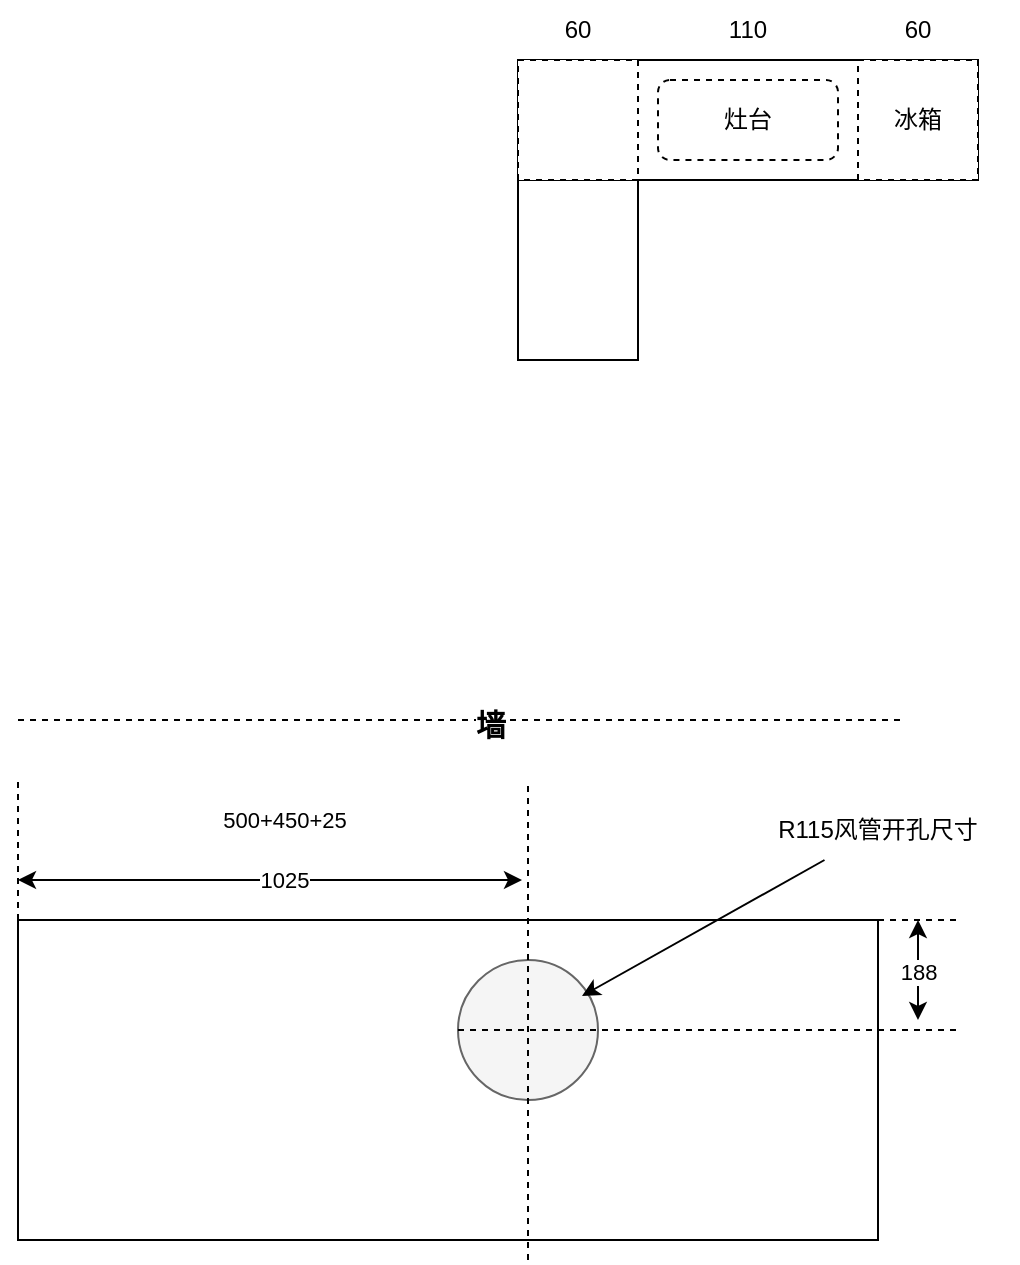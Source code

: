 <mxfile version="27.1.4">
  <diagram name="第 1 页" id="qWH0tejkIUYA-mNvJ_dW">
    <mxGraphModel dx="788" dy="355" grid="1" gridSize="10" guides="1" tooltips="1" connect="1" arrows="1" fold="1" page="1" pageScale="1" pageWidth="827" pageHeight="1169" math="0" shadow="0">
      <root>
        <mxCell id="0" />
        <mxCell id="1" parent="0" />
        <mxCell id="kG2VPN0yLixIVYURetCY-2" value="" style="rounded=0;whiteSpace=wrap;html=1;" vertex="1" parent="1">
          <mxGeometry x="290" y="360" width="230" height="60" as="geometry" />
        </mxCell>
        <mxCell id="kG2VPN0yLixIVYURetCY-3" value="" style="rounded=0;whiteSpace=wrap;html=1;" vertex="1" parent="1">
          <mxGeometry x="290" y="420" width="60" height="90" as="geometry" />
        </mxCell>
        <mxCell id="kG2VPN0yLixIVYURetCY-4" value="冰箱" style="rounded=0;whiteSpace=wrap;html=1;dashed=1;" vertex="1" parent="1">
          <mxGeometry x="460" y="360" width="60" height="60" as="geometry" />
        </mxCell>
        <mxCell id="kG2VPN0yLixIVYURetCY-5" value="60" style="text;html=1;align=center;verticalAlign=middle;whiteSpace=wrap;rounded=0;" vertex="1" parent="1">
          <mxGeometry x="460" y="330" width="60" height="30" as="geometry" />
        </mxCell>
        <mxCell id="kG2VPN0yLixIVYURetCY-6" value="" style="rounded=0;whiteSpace=wrap;html=1;strokeColor=default;dashed=1;" vertex="1" parent="1">
          <mxGeometry x="290" y="360" width="60" height="60" as="geometry" />
        </mxCell>
        <mxCell id="kG2VPN0yLixIVYURetCY-7" value="60" style="text;html=1;align=center;verticalAlign=middle;whiteSpace=wrap;rounded=0;" vertex="1" parent="1">
          <mxGeometry x="290" y="330" width="60" height="30" as="geometry" />
        </mxCell>
        <mxCell id="kG2VPN0yLixIVYURetCY-8" value="110" style="text;html=1;align=center;verticalAlign=middle;whiteSpace=wrap;rounded=0;" vertex="1" parent="1">
          <mxGeometry x="350" y="330" width="110" height="30" as="geometry" />
        </mxCell>
        <mxCell id="kG2VPN0yLixIVYURetCY-9" value="灶台" style="rounded=1;whiteSpace=wrap;html=1;dashed=1;" vertex="1" parent="1">
          <mxGeometry x="360" y="370" width="90" height="40" as="geometry" />
        </mxCell>
        <mxCell id="kG2VPN0yLixIVYURetCY-10" value="" style="rounded=0;whiteSpace=wrap;html=1;align=left;verticalAlign=top;fontStyle=1" vertex="1" parent="1">
          <mxGeometry x="40" y="790" width="430" height="160" as="geometry" />
        </mxCell>
        <mxCell id="kG2VPN0yLixIVYURetCY-12" value="" style="ellipse;whiteSpace=wrap;html=1;aspect=fixed;fillColor=#f5f5f5;fontColor=#333333;strokeColor=#666666;" vertex="1" parent="1">
          <mxGeometry x="260" y="810" width="70" height="70" as="geometry" />
        </mxCell>
        <mxCell id="kG2VPN0yLixIVYURetCY-14" value="" style="endArrow=none;dashed=1;html=1;rounded=0;exitX=0;exitY=0;exitDx=0;exitDy=0;" edge="1" parent="1" source="kG2VPN0yLixIVYURetCY-10">
          <mxGeometry width="50" height="50" relative="1" as="geometry">
            <mxPoint x="120" y="790" as="sourcePoint" />
            <mxPoint x="40" y="720" as="targetPoint" />
          </mxGeometry>
        </mxCell>
        <mxCell id="kG2VPN0yLixIVYURetCY-15" value="" style="endArrow=none;dashed=1;html=1;rounded=0;" edge="1" parent="1">
          <mxGeometry width="50" height="50" relative="1" as="geometry">
            <mxPoint x="295" y="960" as="sourcePoint" />
            <mxPoint x="295" y="720" as="targetPoint" />
          </mxGeometry>
        </mxCell>
        <mxCell id="kG2VPN0yLixIVYURetCY-20" value="" style="endArrow=none;dashed=1;html=1;rounded=0;exitX=0;exitY=0.5;exitDx=0;exitDy=0;" edge="1" parent="1" source="kG2VPN0yLixIVYURetCY-12">
          <mxGeometry width="50" height="50" relative="1" as="geometry">
            <mxPoint x="520" y="860" as="sourcePoint" />
            <mxPoint x="510" y="845" as="targetPoint" />
          </mxGeometry>
        </mxCell>
        <mxCell id="kG2VPN0yLixIVYURetCY-21" value="" style="endArrow=none;dashed=1;html=1;rounded=0;exitX=0.873;exitY=0.024;exitDx=0;exitDy=0;exitPerimeter=0;" edge="1" parent="1">
          <mxGeometry width="50" height="50" relative="1" as="geometry">
            <mxPoint x="470.0" y="790.0" as="sourcePoint" />
            <mxPoint x="510" y="790" as="targetPoint" />
          </mxGeometry>
        </mxCell>
        <mxCell id="kG2VPN0yLixIVYURetCY-23" value="" style="endArrow=classic;startArrow=classic;html=1;rounded=0;" edge="1" parent="1">
          <mxGeometry width="50" height="50" relative="1" as="geometry">
            <mxPoint x="40" y="770" as="sourcePoint" />
            <mxPoint x="292" y="770" as="targetPoint" />
          </mxGeometry>
        </mxCell>
        <mxCell id="kG2VPN0yLixIVYURetCY-24" value="1025" style="edgeLabel;html=1;align=center;verticalAlign=middle;resizable=0;points=[];" vertex="1" connectable="0" parent="kG2VPN0yLixIVYURetCY-23">
          <mxGeometry x="0.052" relative="1" as="geometry">
            <mxPoint as="offset" />
          </mxGeometry>
        </mxCell>
        <mxCell id="kG2VPN0yLixIVYURetCY-25" value="" style="endArrow=classic;startArrow=classic;html=1;rounded=0;" edge="1" parent="1">
          <mxGeometry width="50" height="50" relative="1" as="geometry">
            <mxPoint x="490" y="840" as="sourcePoint" />
            <mxPoint x="490" y="790" as="targetPoint" />
          </mxGeometry>
        </mxCell>
        <mxCell id="kG2VPN0yLixIVYURetCY-26" value="188" style="edgeLabel;html=1;align=center;verticalAlign=middle;resizable=0;points=[];" vertex="1" connectable="0" parent="kG2VPN0yLixIVYURetCY-25">
          <mxGeometry x="-0.017" relative="1" as="geometry">
            <mxPoint as="offset" />
          </mxGeometry>
        </mxCell>
        <mxCell id="kG2VPN0yLixIVYURetCY-27" value="" style="endArrow=classic;html=1;rounded=0;entryX=0.886;entryY=0.257;entryDx=0;entryDy=0;entryPerimeter=0;" edge="1" parent="1" source="kG2VPN0yLixIVYURetCY-28" target="kG2VPN0yLixIVYURetCY-12">
          <mxGeometry width="50" height="50" relative="1" as="geometry">
            <mxPoint x="430" y="750" as="sourcePoint" />
            <mxPoint x="480" y="710" as="targetPoint" />
          </mxGeometry>
        </mxCell>
        <mxCell id="kG2VPN0yLixIVYURetCY-28" value="R115风管开孔尺寸" style="text;html=1;align=center;verticalAlign=middle;whiteSpace=wrap;rounded=0;labelBorderColor=none;" vertex="1" parent="1">
          <mxGeometry x="400" y="730" width="140" height="30" as="geometry" />
        </mxCell>
        <mxCell id="kG2VPN0yLixIVYURetCY-30" value="" style="endArrow=none;dashed=1;html=1;rounded=0;" edge="1" parent="1">
          <mxGeometry width="50" height="50" relative="1" as="geometry">
            <mxPoint x="40" y="690" as="sourcePoint" />
            <mxPoint x="481.667" y="690" as="targetPoint" />
          </mxGeometry>
        </mxCell>
        <mxCell id="kG2VPN0yLixIVYURetCY-31" value="&lt;b&gt;&lt;font style=&quot;font-size: 15px;&quot;&gt;墙&lt;/font&gt;&lt;/b&gt;" style="edgeLabel;html=1;align=center;verticalAlign=middle;resizable=0;points=[];" vertex="1" connectable="0" parent="kG2VPN0yLixIVYURetCY-30">
          <mxGeometry x="0.066" y="-2" relative="1" as="geometry">
            <mxPoint as="offset" />
          </mxGeometry>
        </mxCell>
        <mxCell id="kG2VPN0yLixIVYURetCY-32" value="500+450+25" style="edgeLabel;html=1;align=center;verticalAlign=middle;resizable=0;points=[];" vertex="1" connectable="0" parent="1">
          <mxGeometry x="150" y="720" as="geometry">
            <mxPoint x="23" y="20" as="offset" />
          </mxGeometry>
        </mxCell>
      </root>
    </mxGraphModel>
  </diagram>
</mxfile>
